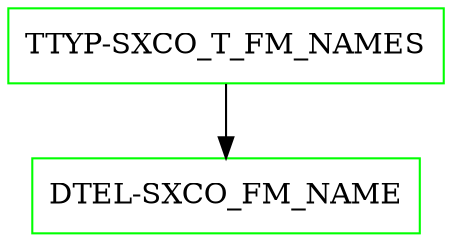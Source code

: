 digraph G {
  "TTYP-SXCO_T_FM_NAMES" [shape=box,color=green];
  "DTEL-SXCO_FM_NAME" [shape=box,color=green,URL="./DTEL_SXCO_FM_NAME.html"];
  "TTYP-SXCO_T_FM_NAMES" -> "DTEL-SXCO_FM_NAME";
}
